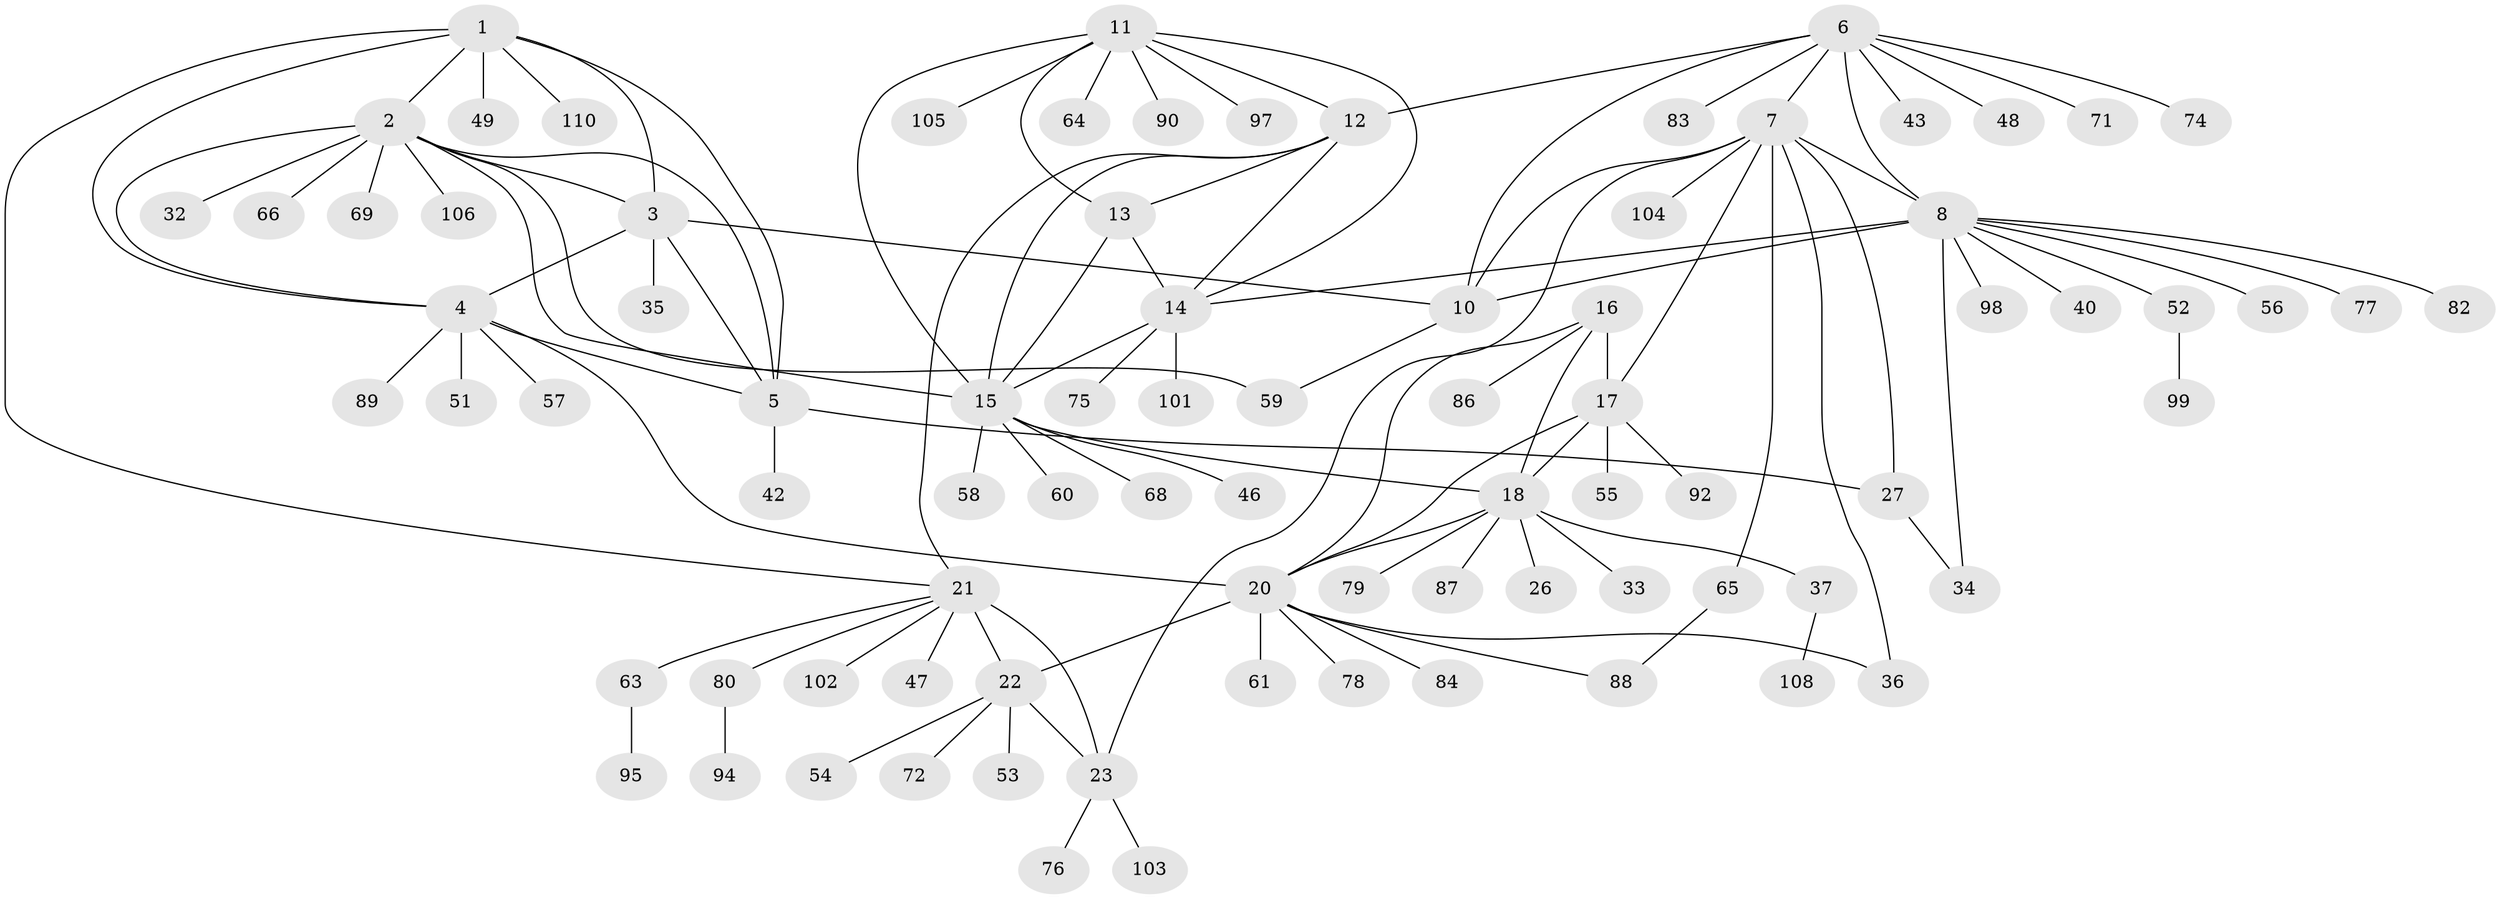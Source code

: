 // Generated by graph-tools (version 1.1) at 2025/52/02/27/25 19:52:19]
// undirected, 84 vertices, 114 edges
graph export_dot {
graph [start="1"]
  node [color=gray90,style=filled];
  1 [super="+28"];
  2 [super="+30"];
  3 [super="+81"];
  4;
  5 [super="+91"];
  6 [super="+67"];
  7 [super="+31"];
  8 [super="+9"];
  10;
  11 [super="+29"];
  12 [super="+85"];
  13 [super="+44"];
  14 [super="+62"];
  15 [super="+38"];
  16 [super="+73"];
  17 [super="+19"];
  18 [super="+41"];
  20 [super="+109"];
  21 [super="+24"];
  22 [super="+25"];
  23 [super="+39"];
  26;
  27;
  32;
  33;
  34 [super="+45"];
  35;
  36;
  37;
  40;
  42;
  43 [super="+50"];
  46 [super="+70"];
  47;
  48;
  49;
  51 [super="+107"];
  52;
  53;
  54;
  55;
  56;
  57;
  58;
  59;
  60;
  61;
  63;
  64 [super="+100"];
  65 [super="+96"];
  66;
  68;
  69;
  71;
  72;
  74;
  75;
  76;
  77;
  78;
  79;
  80;
  82;
  83;
  84;
  86 [super="+93"];
  87;
  88;
  89;
  90;
  92;
  94;
  95;
  97;
  98;
  99;
  101;
  102;
  103;
  104;
  105;
  106;
  108;
  110;
  1 -- 2;
  1 -- 3;
  1 -- 4;
  1 -- 5;
  1 -- 21;
  1 -- 110;
  1 -- 49;
  2 -- 3;
  2 -- 4;
  2 -- 5;
  2 -- 15;
  2 -- 32;
  2 -- 66;
  2 -- 69;
  2 -- 106;
  2 -- 59;
  3 -- 4;
  3 -- 5;
  3 -- 10;
  3 -- 35;
  4 -- 5;
  4 -- 20;
  4 -- 51;
  4 -- 57;
  4 -- 89;
  5 -- 27;
  5 -- 42;
  6 -- 7;
  6 -- 8 [weight=2];
  6 -- 10;
  6 -- 43;
  6 -- 48;
  6 -- 74;
  6 -- 83;
  6 -- 12;
  6 -- 71;
  7 -- 8 [weight=2];
  7 -- 10;
  7 -- 23;
  7 -- 27;
  7 -- 36;
  7 -- 65;
  7 -- 104;
  7 -- 17;
  8 -- 10 [weight=2];
  8 -- 40;
  8 -- 98;
  8 -- 34;
  8 -- 77;
  8 -- 14;
  8 -- 82;
  8 -- 52;
  8 -- 56;
  10 -- 59;
  11 -- 12;
  11 -- 13;
  11 -- 14;
  11 -- 15;
  11 -- 64;
  11 -- 90;
  11 -- 97;
  11 -- 105;
  12 -- 13;
  12 -- 14;
  12 -- 15;
  12 -- 21;
  13 -- 14;
  13 -- 15;
  14 -- 15;
  14 -- 75;
  14 -- 101;
  15 -- 18;
  15 -- 46;
  15 -- 58;
  15 -- 60;
  15 -- 68;
  16 -- 17 [weight=2];
  16 -- 18;
  16 -- 20;
  16 -- 86;
  17 -- 18 [weight=2];
  17 -- 20 [weight=2];
  17 -- 55;
  17 -- 92;
  18 -- 20;
  18 -- 26;
  18 -- 33;
  18 -- 37;
  18 -- 79;
  18 -- 87;
  20 -- 22;
  20 -- 36;
  20 -- 61;
  20 -- 78;
  20 -- 84;
  20 -- 88;
  21 -- 22 [weight=4];
  21 -- 23 [weight=2];
  21 -- 80;
  21 -- 102;
  21 -- 47;
  21 -- 63;
  22 -- 23 [weight=2];
  22 -- 54;
  22 -- 72;
  22 -- 53;
  23 -- 76;
  23 -- 103;
  27 -- 34;
  37 -- 108;
  52 -- 99;
  63 -- 95;
  65 -- 88;
  80 -- 94;
}
